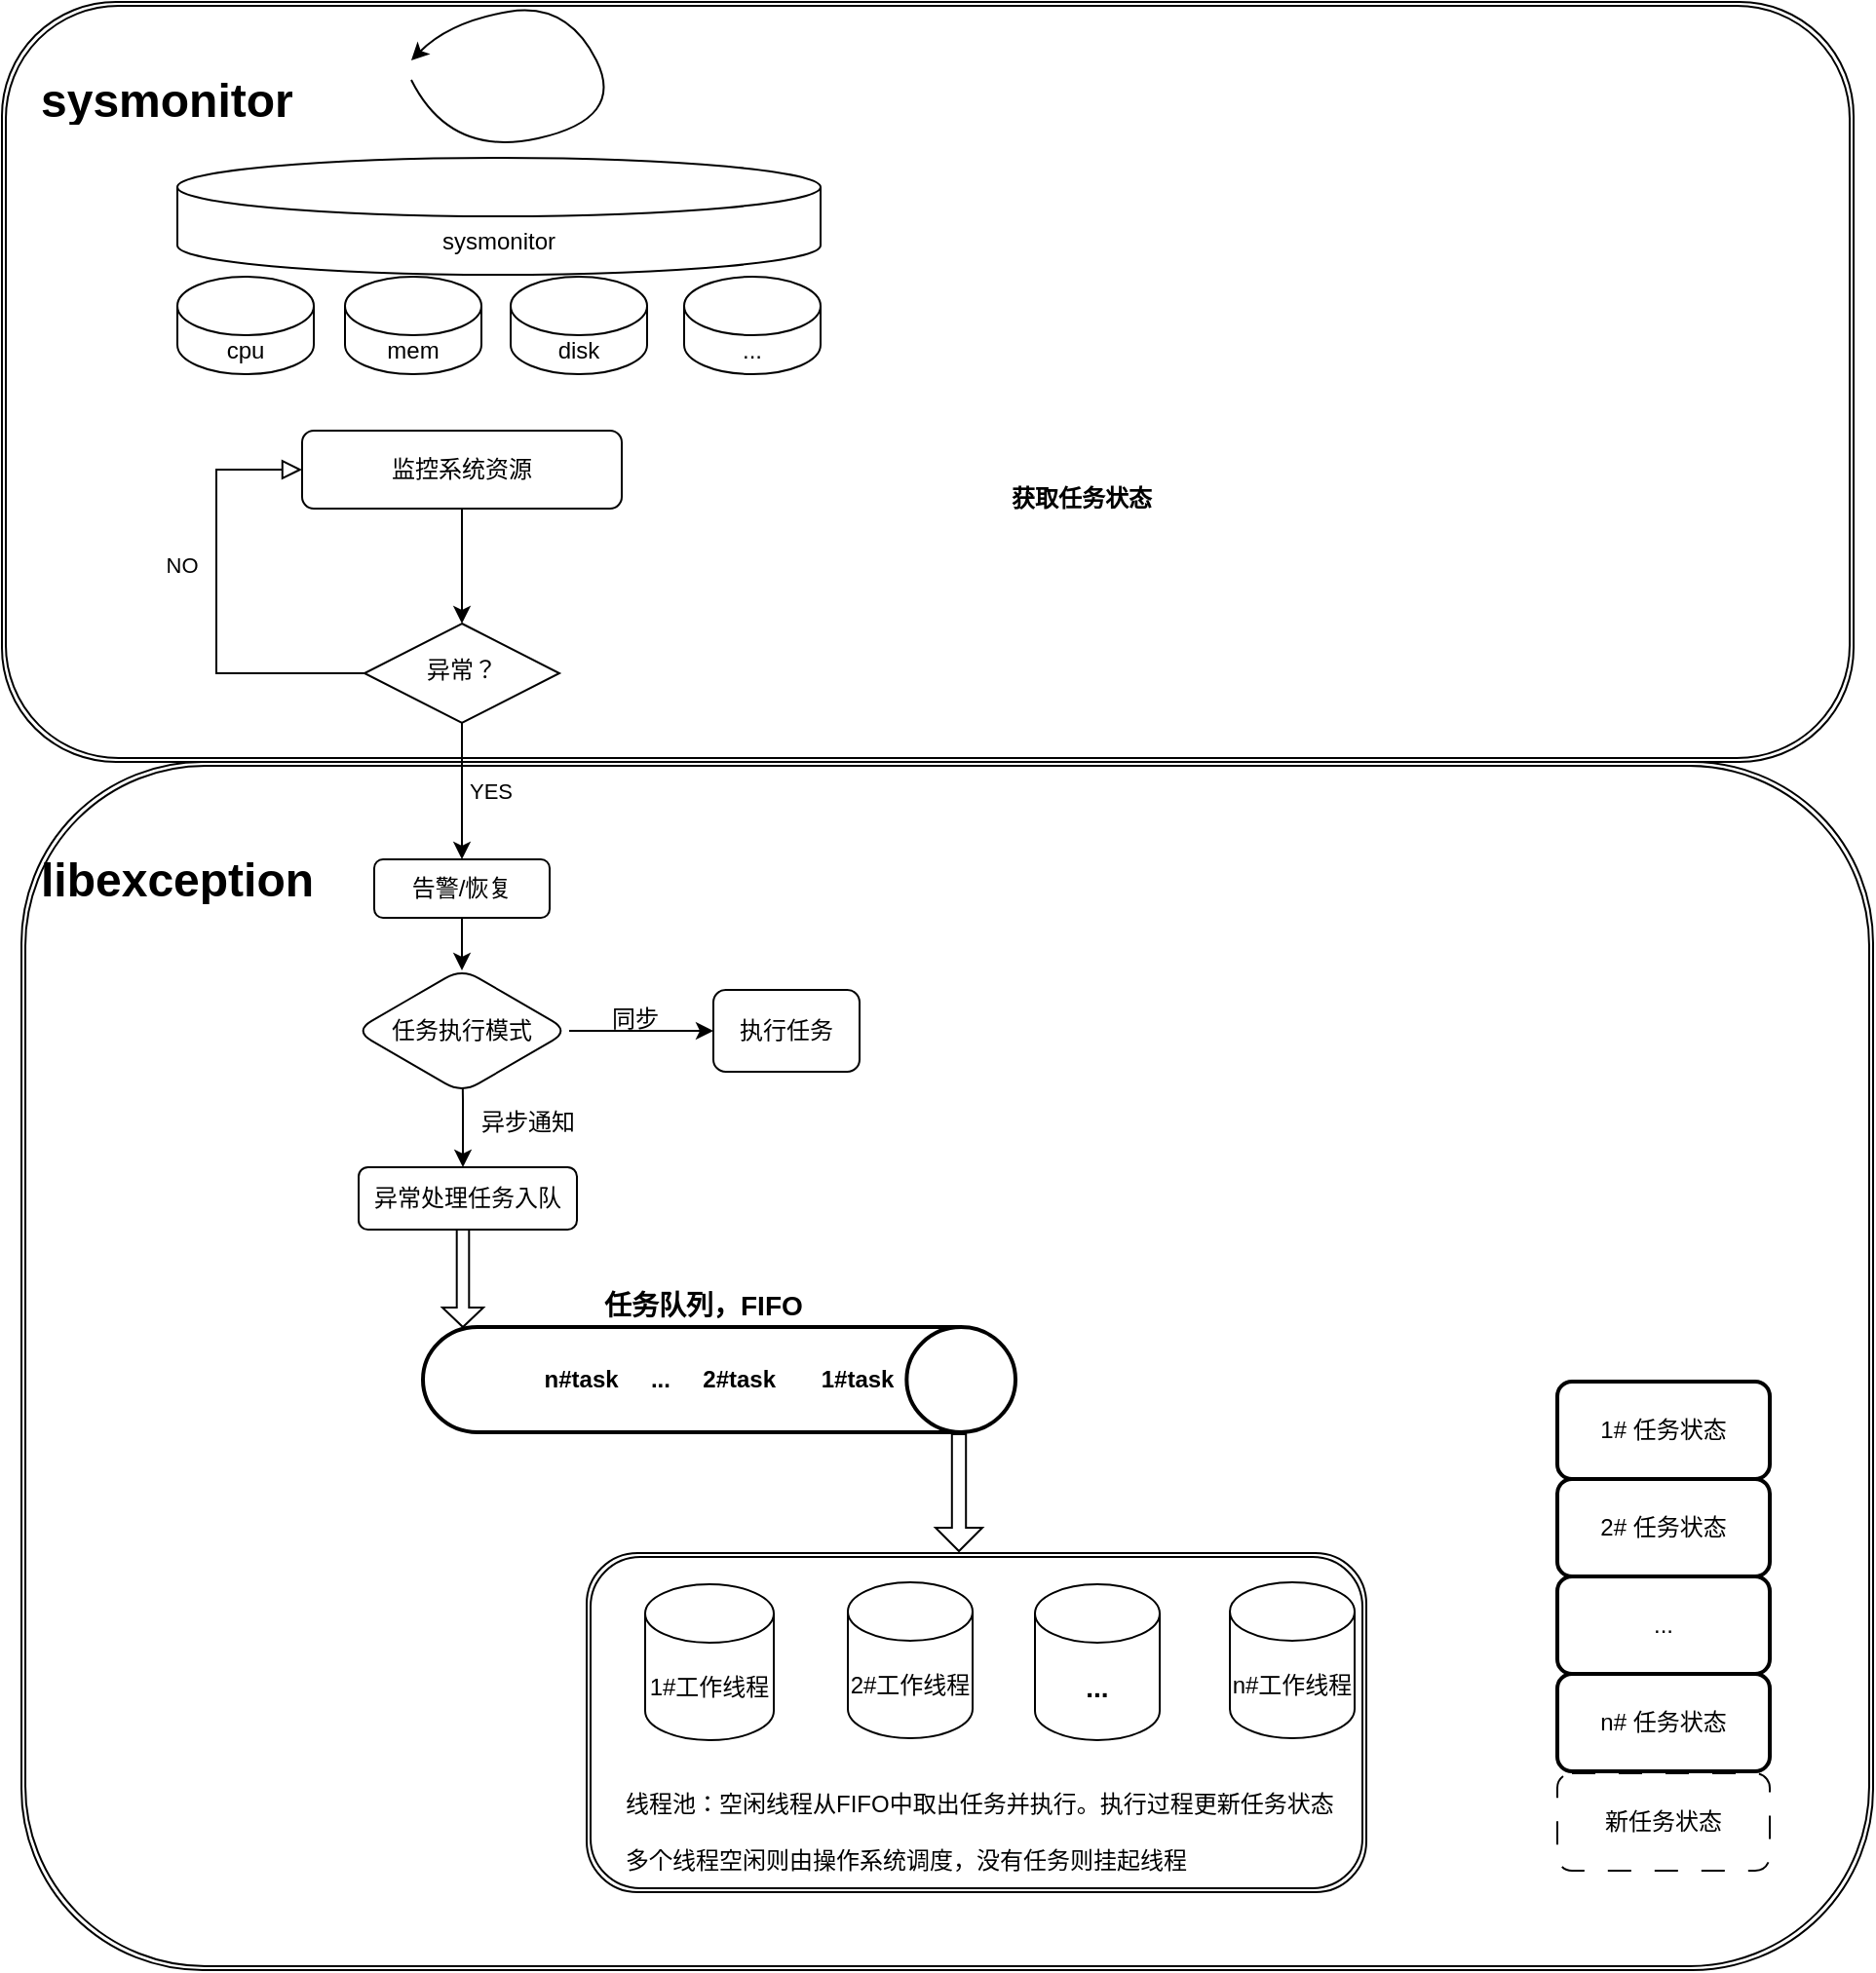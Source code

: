 <mxfile version="24.7.8">
  <diagram id="C5RBs43oDa-KdzZeNtuy" name="Page-1">
    <mxGraphModel dx="1434" dy="884" grid="1" gridSize="10" guides="1" tooltips="1" connect="1" arrows="1" fold="1" page="1" pageScale="1" pageWidth="827" pageHeight="1169" math="0" shadow="0">
      <root>
        <mxCell id="WIyWlLk6GJQsqaUBKTNV-0" />
        <mxCell id="WIyWlLk6GJQsqaUBKTNV-1" parent="WIyWlLk6GJQsqaUBKTNV-0" />
        <mxCell id="Tcn8zoHBLTSC646CAFs7-88" value="" style="shape=ext;double=1;rounded=1;whiteSpace=wrap;html=1;" vertex="1" parent="WIyWlLk6GJQsqaUBKTNV-1">
          <mxGeometry x="744" y="600" width="120" height="80" as="geometry" />
        </mxCell>
        <mxCell id="Tcn8zoHBLTSC646CAFs7-86" value="" style="shape=ext;double=1;rounded=1;whiteSpace=wrap;html=1;" vertex="1" parent="WIyWlLk6GJQsqaUBKTNV-1">
          <mxGeometry x="830" y="670" width="160" height="310" as="geometry" />
        </mxCell>
        <mxCell id="Tcn8zoHBLTSC646CAFs7-85" value="" style="shape=ext;double=1;rounded=1;whiteSpace=wrap;html=1;" vertex="1" parent="WIyWlLk6GJQsqaUBKTNV-1">
          <mxGeometry x="826" y="677" width="154" height="313" as="geometry" />
        </mxCell>
        <mxCell id="Tcn8zoHBLTSC646CAFs7-84" value="" style="shape=ext;double=1;rounded=1;whiteSpace=wrap;html=1;" vertex="1" parent="WIyWlLk6GJQsqaUBKTNV-1">
          <mxGeometry x="827" y="700" width="143" height="280" as="geometry" />
        </mxCell>
        <mxCell id="Tcn8zoHBLTSC646CAFs7-48" value="" style="shape=ext;double=1;rounded=1;whiteSpace=wrap;html=1;" vertex="1" parent="WIyWlLk6GJQsqaUBKTNV-1">
          <mxGeometry x="50" y="10" width="950" height="390" as="geometry" />
        </mxCell>
        <mxCell id="Tcn8zoHBLTSC646CAFs7-45" value="" style="shape=ext;double=1;rounded=1;whiteSpace=wrap;html=1;" vertex="1" parent="WIyWlLk6GJQsqaUBKTNV-1">
          <mxGeometry x="60" y="400" width="950" height="620" as="geometry" />
        </mxCell>
        <mxCell id="Tcn8zoHBLTSC646CAFs7-41" value="" style="shape=ext;double=1;rounded=1;whiteSpace=wrap;html=1;" vertex="1" parent="WIyWlLk6GJQsqaUBKTNV-1">
          <mxGeometry x="350" y="806" width="400" height="174" as="geometry" />
        </mxCell>
        <mxCell id="Tcn8zoHBLTSC646CAFs7-0" value="sysmonitor" style="shape=cylinder3;whiteSpace=wrap;html=1;boundedLbl=1;backgroundOutline=1;size=15;" vertex="1" parent="WIyWlLk6GJQsqaUBKTNV-1">
          <mxGeometry x="140" y="90" width="330" height="60" as="geometry" />
        </mxCell>
        <mxCell id="Tcn8zoHBLTSC646CAFs7-2" value="cpu" style="shape=cylinder3;whiteSpace=wrap;html=1;boundedLbl=1;backgroundOutline=1;size=15;" vertex="1" parent="WIyWlLk6GJQsqaUBKTNV-1">
          <mxGeometry x="140" y="151" width="70" height="50" as="geometry" />
        </mxCell>
        <mxCell id="Tcn8zoHBLTSC646CAFs7-3" value="mem" style="shape=cylinder3;whiteSpace=wrap;html=1;boundedLbl=1;backgroundOutline=1;size=15;" vertex="1" parent="WIyWlLk6GJQsqaUBKTNV-1">
          <mxGeometry x="226" y="151" width="70" height="50" as="geometry" />
        </mxCell>
        <mxCell id="Tcn8zoHBLTSC646CAFs7-4" value="..." style="shape=cylinder3;whiteSpace=wrap;html=1;boundedLbl=1;backgroundOutline=1;size=15;" vertex="1" parent="WIyWlLk6GJQsqaUBKTNV-1">
          <mxGeometry x="400" y="151" width="70" height="50" as="geometry" />
        </mxCell>
        <mxCell id="Tcn8zoHBLTSC646CAFs7-5" value="disk" style="shape=cylinder3;whiteSpace=wrap;html=1;boundedLbl=1;backgroundOutline=1;size=15;" vertex="1" parent="WIyWlLk6GJQsqaUBKTNV-1">
          <mxGeometry x="311" y="151" width="70" height="50" as="geometry" />
        </mxCell>
        <mxCell id="Tcn8zoHBLTSC646CAFs7-7" value="" style="curved=1;endArrow=classic;html=1;rounded=0;" edge="1" parent="WIyWlLk6GJQsqaUBKTNV-1">
          <mxGeometry width="50" height="50" relative="1" as="geometry">
            <mxPoint x="260" y="50" as="sourcePoint" />
            <mxPoint x="260" y="40" as="targetPoint" />
            <Array as="points">
              <mxPoint x="280" y="90" />
              <mxPoint x="370" y="70" />
              <mxPoint x="340" y="10" />
              <mxPoint x="280" y="20" />
            </Array>
          </mxGeometry>
        </mxCell>
        <mxCell id="Tcn8zoHBLTSC646CAFs7-79" value="" style="edgeStyle=orthogonalEdgeStyle;rounded=0;orthogonalLoop=1;jettySize=auto;html=1;" edge="1" parent="WIyWlLk6GJQsqaUBKTNV-1" source="Tcn8zoHBLTSC646CAFs7-9" target="Tcn8zoHBLTSC646CAFs7-12">
          <mxGeometry relative="1" as="geometry" />
        </mxCell>
        <mxCell id="Tcn8zoHBLTSC646CAFs7-9" value="监控系统资源" style="rounded=1;whiteSpace=wrap;html=1;fontSize=12;glass=0;strokeWidth=1;shadow=0;" vertex="1" parent="WIyWlLk6GJQsqaUBKTNV-1">
          <mxGeometry x="204" y="230" width="164" height="40" as="geometry" />
        </mxCell>
        <mxCell id="Tcn8zoHBLTSC646CAFs7-11" value="NO" style="edgeStyle=orthogonalEdgeStyle;rounded=0;html=1;jettySize=auto;orthogonalLoop=1;fontSize=11;endArrow=block;endFill=0;endSize=8;strokeWidth=1;shadow=0;labelBackgroundColor=none;entryX=0;entryY=0.5;entryDx=0;entryDy=0;" edge="1" parent="WIyWlLk6GJQsqaUBKTNV-1" source="Tcn8zoHBLTSC646CAFs7-12" target="Tcn8zoHBLTSC646CAFs7-9">
          <mxGeometry x="0.172" y="18" relative="1" as="geometry">
            <mxPoint as="offset" />
            <mxPoint x="420" y="250" as="targetPoint" />
            <Array as="points">
              <mxPoint x="160" y="355" />
              <mxPoint x="160" y="250" />
            </Array>
          </mxGeometry>
        </mxCell>
        <mxCell id="Tcn8zoHBLTSC646CAFs7-54" value="" style="edgeStyle=orthogonalEdgeStyle;rounded=0;orthogonalLoop=1;jettySize=auto;html=1;entryX=0.5;entryY=0;entryDx=0;entryDy=0;" edge="1" parent="WIyWlLk6GJQsqaUBKTNV-1" source="Tcn8zoHBLTSC646CAFs7-12" target="Tcn8zoHBLTSC646CAFs7-23">
          <mxGeometry relative="1" as="geometry">
            <mxPoint x="285" y="491" as="targetPoint" />
          </mxGeometry>
        </mxCell>
        <mxCell id="Tcn8zoHBLTSC646CAFs7-12" value="异常？" style="rhombus;whiteSpace=wrap;html=1;shadow=0;fontFamily=Helvetica;fontSize=12;align=center;strokeWidth=1;spacing=6;spacingTop=-4;" vertex="1" parent="WIyWlLk6GJQsqaUBKTNV-1">
          <mxGeometry x="236" y="329" width="100" height="51" as="geometry" />
        </mxCell>
        <mxCell id="Tcn8zoHBLTSC646CAFs7-56" value="" style="edgeStyle=orthogonalEdgeStyle;rounded=0;orthogonalLoop=1;jettySize=auto;html=1;" edge="1" parent="WIyWlLk6GJQsqaUBKTNV-1">
          <mxGeometry relative="1" as="geometry">
            <mxPoint x="286" y="452" as="sourcePoint" />
            <mxPoint x="286" y="507" as="targetPoint" />
          </mxGeometry>
        </mxCell>
        <mxCell id="Tcn8zoHBLTSC646CAFs7-23" value="告警/恢复" style="rounded=1;whiteSpace=wrap;html=1;fontSize=12;glass=0;strokeWidth=1;shadow=0;" vertex="1" parent="WIyWlLk6GJQsqaUBKTNV-1">
          <mxGeometry x="241" y="450" width="90" height="30" as="geometry" />
        </mxCell>
        <mxCell id="Tcn8zoHBLTSC646CAFs7-24" value="异常处理任务入队" style="whiteSpace=wrap;html=1;rounded=1;glass=0;strokeWidth=1;shadow=0;" vertex="1" parent="WIyWlLk6GJQsqaUBKTNV-1">
          <mxGeometry x="233" y="608" width="112" height="32" as="geometry" />
        </mxCell>
        <mxCell id="Tcn8zoHBLTSC646CAFs7-27" value="&lt;b&gt;n#task&amp;nbsp; &amp;nbsp; &amp;nbsp;...&amp;nbsp; &amp;nbsp; &amp;nbsp;2#task&amp;nbsp; &amp;nbsp; &amp;nbsp; &amp;nbsp;1#task&lt;/b&gt;" style="strokeWidth=2;html=1;shape=mxgraph.flowchart.direct_data;whiteSpace=wrap;" vertex="1" parent="WIyWlLk6GJQsqaUBKTNV-1">
          <mxGeometry x="266" y="690" width="304" height="54" as="geometry" />
        </mxCell>
        <mxCell id="Tcn8zoHBLTSC646CAFs7-28" value="1#工作线程" style="shape=cylinder3;whiteSpace=wrap;html=1;boundedLbl=1;backgroundOutline=1;size=15;" vertex="1" parent="WIyWlLk6GJQsqaUBKTNV-1">
          <mxGeometry x="380" y="822" width="66" height="80" as="geometry" />
        </mxCell>
        <mxCell id="Tcn8zoHBLTSC646CAFs7-30" value="2#工作线程" style="shape=cylinder3;whiteSpace=wrap;html=1;boundedLbl=1;backgroundOutline=1;size=15;" vertex="1" parent="WIyWlLk6GJQsqaUBKTNV-1">
          <mxGeometry x="484" y="821" width="64" height="80" as="geometry" />
        </mxCell>
        <mxCell id="Tcn8zoHBLTSC646CAFs7-31" value="&lt;font style=&quot;font-size: 14px;&quot;&gt;&lt;b&gt;...&lt;/b&gt;&lt;/font&gt;" style="shape=cylinder3;whiteSpace=wrap;html=1;boundedLbl=1;backgroundOutline=1;size=15;" vertex="1" parent="WIyWlLk6GJQsqaUBKTNV-1">
          <mxGeometry x="580" y="822" width="64" height="80" as="geometry" />
        </mxCell>
        <mxCell id="Tcn8zoHBLTSC646CAFs7-32" value="n#工作线程" style="shape=cylinder3;whiteSpace=wrap;html=1;boundedLbl=1;backgroundOutline=1;size=15;" vertex="1" parent="WIyWlLk6GJQsqaUBKTNV-1">
          <mxGeometry x="680" y="821" width="64" height="80" as="geometry" />
        </mxCell>
        <mxCell id="Tcn8zoHBLTSC646CAFs7-37" value="" style="shape=singleArrow;direction=south;whiteSpace=wrap;html=1;" vertex="1" parent="WIyWlLk6GJQsqaUBKTNV-1">
          <mxGeometry x="529" y="745" width="24" height="60" as="geometry" />
        </mxCell>
        <mxCell id="Tcn8zoHBLTSC646CAFs7-40" value="&lt;h1 style=&quot;margin-top: 0px;&quot;&gt;&lt;span style=&quot;font-size: 14px;&quot;&gt;任务队列，FIFO&lt;/span&gt;&lt;/h1&gt;" style="text;html=1;whiteSpace=wrap;overflow=hidden;rounded=0;" vertex="1" parent="WIyWlLk6GJQsqaUBKTNV-1">
          <mxGeometry x="357" y="655" width="142" height="30" as="geometry" />
        </mxCell>
        <mxCell id="Tcn8zoHBLTSC646CAFs7-42" value="&lt;h1 style=&quot;margin-top: 0px;&quot;&gt;&lt;span style=&quot;font-weight: normal;&quot;&gt;&lt;font style=&quot;font-size: 12px;&quot;&gt;线程池：空闲线程从FIFO中取出任务并执行。执行过程更新任务状态&lt;br&gt;多个线程空闲则由操作系统调度，没有任务则挂起线程&lt;/font&gt;&lt;/span&gt;&lt;/h1&gt;" style="text;html=1;whiteSpace=wrap;overflow=hidden;rounded=0;" vertex="1" parent="WIyWlLk6GJQsqaUBKTNV-1">
          <mxGeometry x="368" y="910" width="443" height="73" as="geometry" />
        </mxCell>
        <mxCell id="Tcn8zoHBLTSC646CAFs7-47" value="&lt;h1 style=&quot;margin-top: 0px;&quot;&gt;&lt;font style=&quot;font-size: 24px;&quot;&gt;libexception&lt;/font&gt;&lt;/h1&gt;" style="text;html=1;whiteSpace=wrap;overflow=hidden;rounded=0;" vertex="1" parent="WIyWlLk6GJQsqaUBKTNV-1">
          <mxGeometry x="68" y="440" width="142" height="30" as="geometry" />
        </mxCell>
        <mxCell id="Tcn8zoHBLTSC646CAFs7-49" value="&lt;h1 style=&quot;margin-top: 0px;&quot;&gt;&lt;font style=&quot;font-size: 24px;&quot;&gt;sysmonitor&lt;/font&gt;&lt;/h1&gt;" style="text;html=1;whiteSpace=wrap;overflow=hidden;rounded=0;" vertex="1" parent="WIyWlLk6GJQsqaUBKTNV-1">
          <mxGeometry x="68" y="40" width="142" height="30" as="geometry" />
        </mxCell>
        <mxCell id="Tcn8zoHBLTSC646CAFs7-59" value="" style="edgeStyle=orthogonalEdgeStyle;rounded=0;orthogonalLoop=1;jettySize=auto;html=1;" edge="1" parent="WIyWlLk6GJQsqaUBKTNV-1" source="Tcn8zoHBLTSC646CAFs7-55" target="Tcn8zoHBLTSC646CAFs7-58">
          <mxGeometry relative="1" as="geometry" />
        </mxCell>
        <mxCell id="Tcn8zoHBLTSC646CAFs7-66" value="" style="edgeStyle=orthogonalEdgeStyle;rounded=0;orthogonalLoop=1;jettySize=auto;html=1;" edge="1" parent="WIyWlLk6GJQsqaUBKTNV-1">
          <mxGeometry relative="1" as="geometry">
            <mxPoint x="286" y="538" as="sourcePoint" />
            <mxPoint x="286.5" y="608" as="targetPoint" />
          </mxGeometry>
        </mxCell>
        <mxCell id="Tcn8zoHBLTSC646CAFs7-55" value="任务执行模式" style="rhombus;whiteSpace=wrap;html=1;rounded=1;glass=0;strokeWidth=1;shadow=0;" vertex="1" parent="WIyWlLk6GJQsqaUBKTNV-1">
          <mxGeometry x="231" y="506" width="110" height="64" as="geometry" />
        </mxCell>
        <mxCell id="Tcn8zoHBLTSC646CAFs7-58" value="执行任务" style="whiteSpace=wrap;html=1;rounded=1;glass=0;strokeWidth=1;shadow=0;" vertex="1" parent="WIyWlLk6GJQsqaUBKTNV-1">
          <mxGeometry x="415" y="517" width="75" height="42" as="geometry" />
        </mxCell>
        <mxCell id="Tcn8zoHBLTSC646CAFs7-62" value="" style="shape=singleArrow;direction=south;whiteSpace=wrap;html=1;" vertex="1" parent="WIyWlLk6GJQsqaUBKTNV-1">
          <mxGeometry x="276" y="640" width="21" height="50" as="geometry" />
        </mxCell>
        <mxCell id="Tcn8zoHBLTSC646CAFs7-63" value="同步" style="text;html=1;align=center;verticalAlign=middle;whiteSpace=wrap;rounded=0;" vertex="1" parent="WIyWlLk6GJQsqaUBKTNV-1">
          <mxGeometry x="345" y="517" width="60" height="30" as="geometry" />
        </mxCell>
        <mxCell id="Tcn8zoHBLTSC646CAFs7-64" value="异步通知" style="text;html=1;align=center;verticalAlign=middle;whiteSpace=wrap;rounded=0;" vertex="1" parent="WIyWlLk6GJQsqaUBKTNV-1">
          <mxGeometry x="290" y="570" width="60" height="30" as="geometry" />
        </mxCell>
        <mxCell id="Tcn8zoHBLTSC646CAFs7-65" value="&lt;font style=&quot;font-size: 11px;&quot;&gt;YES&lt;/font&gt;" style="text;html=1;align=center;verticalAlign=middle;whiteSpace=wrap;rounded=0;" vertex="1" parent="WIyWlLk6GJQsqaUBKTNV-1">
          <mxGeometry x="271" y="400" width="60" height="30" as="geometry" />
        </mxCell>
        <mxCell id="Tcn8zoHBLTSC646CAFs7-74" value="2# 任务状态" style="rounded=1;whiteSpace=wrap;html=1;strokeWidth=2;" vertex="1" parent="WIyWlLk6GJQsqaUBKTNV-1">
          <mxGeometry x="848" y="768" width="109" height="50" as="geometry" />
        </mxCell>
        <mxCell id="Tcn8zoHBLTSC646CAFs7-75" value="1# 任务状态" style="rounded=1;whiteSpace=wrap;html=1;strokeWidth=2;" vertex="1" parent="WIyWlLk6GJQsqaUBKTNV-1">
          <mxGeometry x="848" y="718" width="109" height="50" as="geometry" />
        </mxCell>
        <mxCell id="Tcn8zoHBLTSC646CAFs7-76" value="..." style="rounded=1;whiteSpace=wrap;html=1;strokeWidth=2;" vertex="1" parent="WIyWlLk6GJQsqaUBKTNV-1">
          <mxGeometry x="848" y="818" width="109" height="50" as="geometry" />
        </mxCell>
        <mxCell id="Tcn8zoHBLTSC646CAFs7-77" value="n# 任务状态" style="rounded=1;whiteSpace=wrap;html=1;strokeWidth=2;" vertex="1" parent="WIyWlLk6GJQsqaUBKTNV-1">
          <mxGeometry x="848" y="868" width="109" height="50" as="geometry" />
        </mxCell>
        <mxCell id="Tcn8zoHBLTSC646CAFs7-80" value="&lt;b&gt;获取任务状态&lt;/b&gt;" style="text;html=1;align=center;verticalAlign=middle;whiteSpace=wrap;rounded=0;" vertex="1" parent="WIyWlLk6GJQsqaUBKTNV-1">
          <mxGeometry x="564" y="250" width="80" height="30" as="geometry" />
        </mxCell>
        <mxCell id="Tcn8zoHBLTSC646CAFs7-81" value="新任务状态" style="rounded=1;whiteSpace=wrap;html=1;dashed=1;dashPattern=12 12;strokeWidth=1;" vertex="1" parent="WIyWlLk6GJQsqaUBKTNV-1">
          <mxGeometry x="848" y="919" width="109" height="50" as="geometry" />
        </mxCell>
      </root>
    </mxGraphModel>
  </diagram>
</mxfile>

